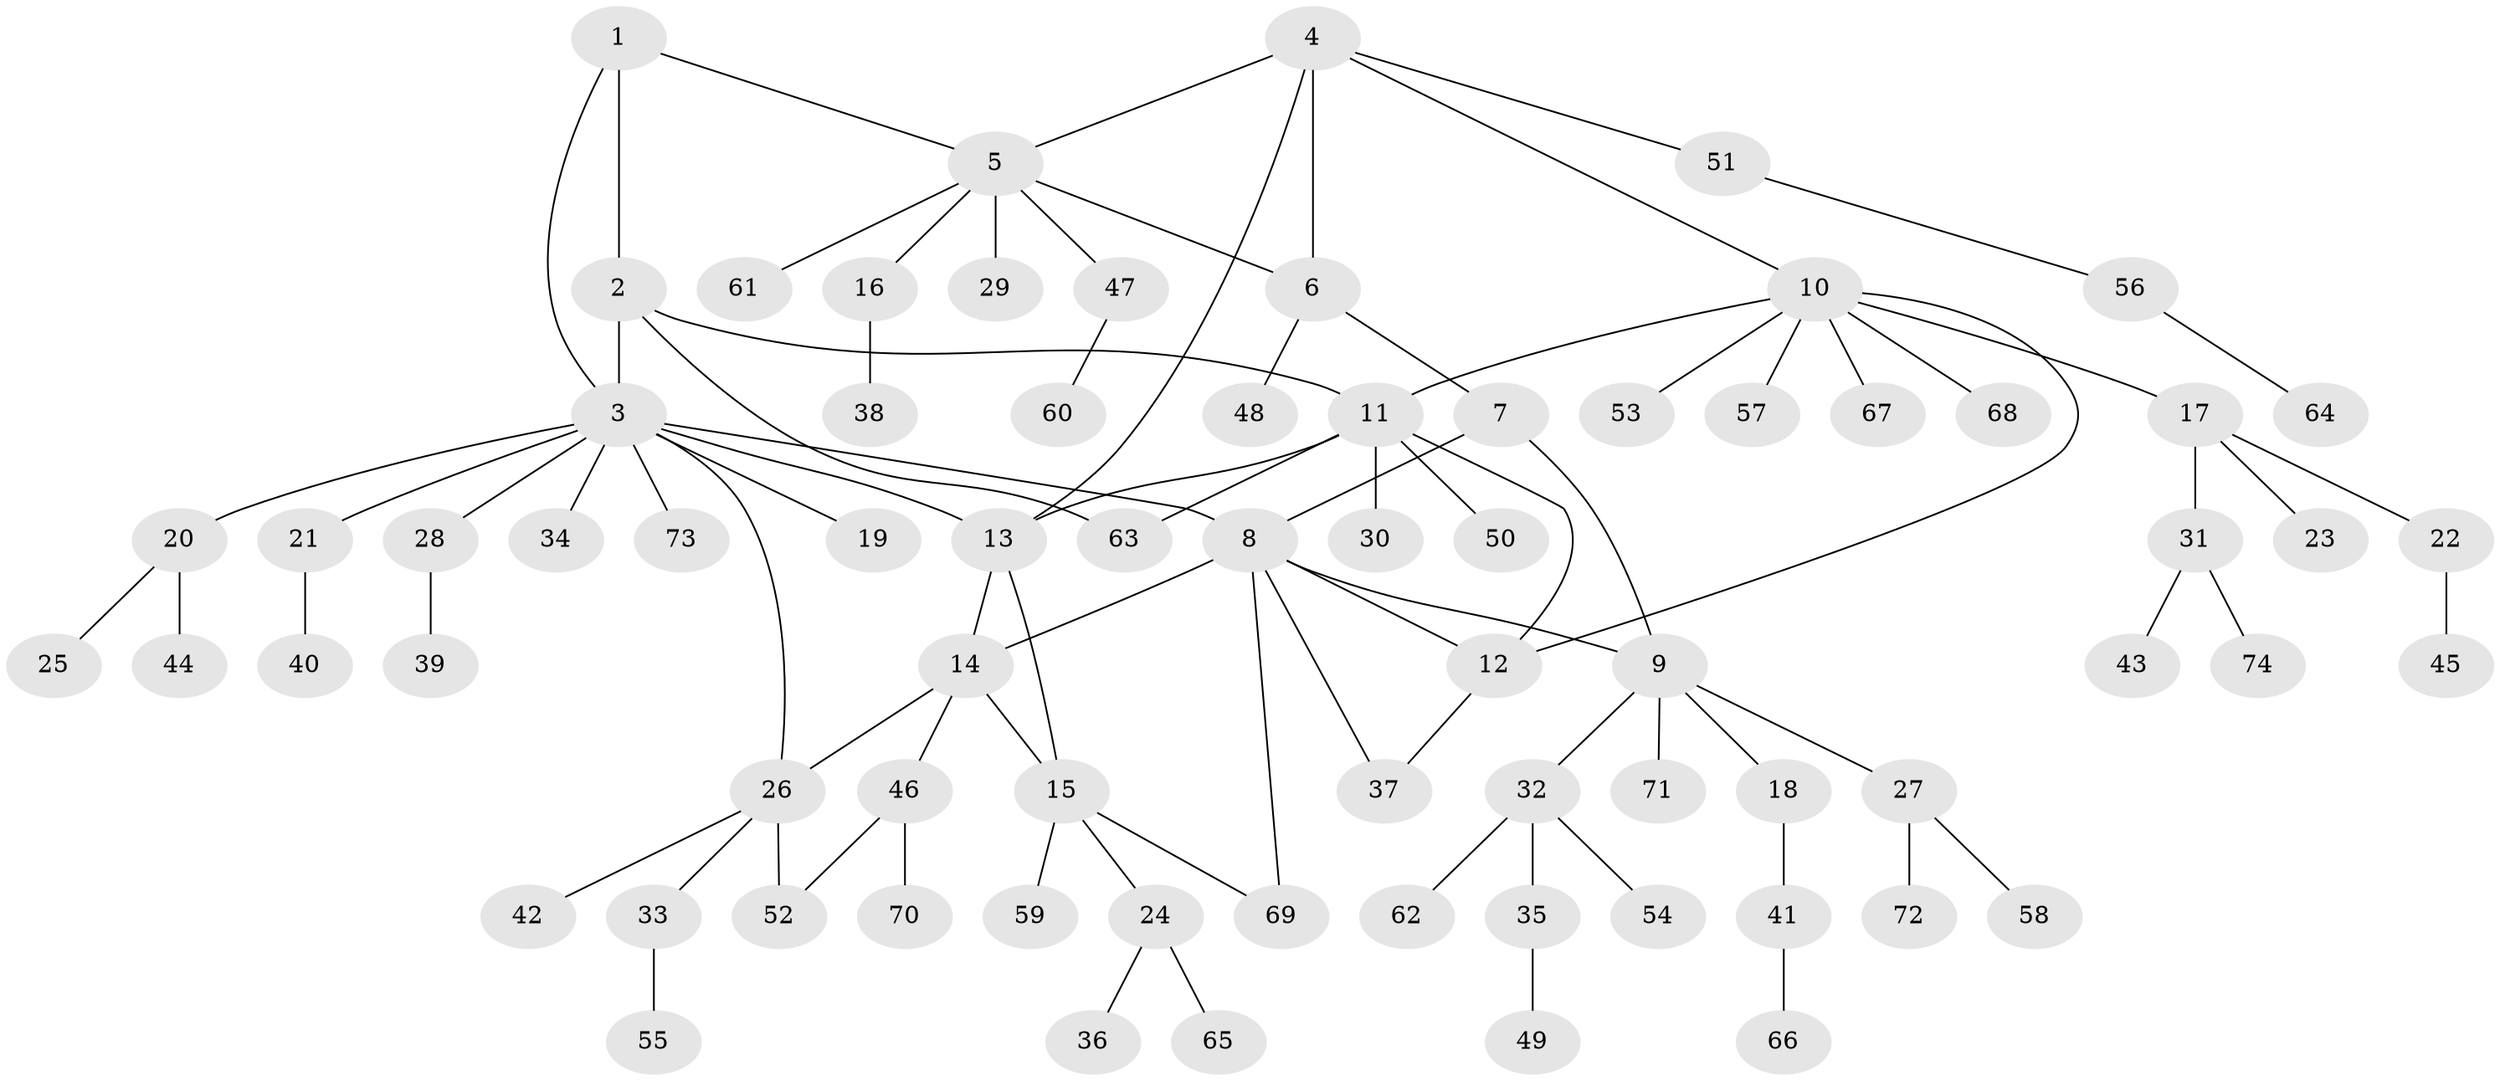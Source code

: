// Generated by graph-tools (version 1.1) at 2025/50/03/09/25 03:50:40]
// undirected, 74 vertices, 89 edges
graph export_dot {
graph [start="1"]
  node [color=gray90,style=filled];
  1;
  2;
  3;
  4;
  5;
  6;
  7;
  8;
  9;
  10;
  11;
  12;
  13;
  14;
  15;
  16;
  17;
  18;
  19;
  20;
  21;
  22;
  23;
  24;
  25;
  26;
  27;
  28;
  29;
  30;
  31;
  32;
  33;
  34;
  35;
  36;
  37;
  38;
  39;
  40;
  41;
  42;
  43;
  44;
  45;
  46;
  47;
  48;
  49;
  50;
  51;
  52;
  53;
  54;
  55;
  56;
  57;
  58;
  59;
  60;
  61;
  62;
  63;
  64;
  65;
  66;
  67;
  68;
  69;
  70;
  71;
  72;
  73;
  74;
  1 -- 2;
  1 -- 3;
  1 -- 5;
  2 -- 3;
  2 -- 11;
  2 -- 63;
  3 -- 8;
  3 -- 13;
  3 -- 19;
  3 -- 20;
  3 -- 21;
  3 -- 26;
  3 -- 28;
  3 -- 34;
  3 -- 73;
  4 -- 5;
  4 -- 6;
  4 -- 10;
  4 -- 13;
  4 -- 51;
  5 -- 6;
  5 -- 16;
  5 -- 29;
  5 -- 47;
  5 -- 61;
  6 -- 7;
  6 -- 48;
  7 -- 8;
  7 -- 9;
  8 -- 9;
  8 -- 12;
  8 -- 14;
  8 -- 37;
  8 -- 69;
  9 -- 18;
  9 -- 27;
  9 -- 32;
  9 -- 71;
  10 -- 11;
  10 -- 12;
  10 -- 17;
  10 -- 53;
  10 -- 57;
  10 -- 67;
  10 -- 68;
  11 -- 12;
  11 -- 13;
  11 -- 30;
  11 -- 50;
  11 -- 63;
  12 -- 37;
  13 -- 14;
  13 -- 15;
  14 -- 15;
  14 -- 26;
  14 -- 46;
  15 -- 24;
  15 -- 59;
  15 -- 69;
  16 -- 38;
  17 -- 22;
  17 -- 23;
  17 -- 31;
  18 -- 41;
  20 -- 25;
  20 -- 44;
  21 -- 40;
  22 -- 45;
  24 -- 36;
  24 -- 65;
  26 -- 33;
  26 -- 42;
  26 -- 52;
  27 -- 58;
  27 -- 72;
  28 -- 39;
  31 -- 43;
  31 -- 74;
  32 -- 35;
  32 -- 54;
  32 -- 62;
  33 -- 55;
  35 -- 49;
  41 -- 66;
  46 -- 52;
  46 -- 70;
  47 -- 60;
  51 -- 56;
  56 -- 64;
}
